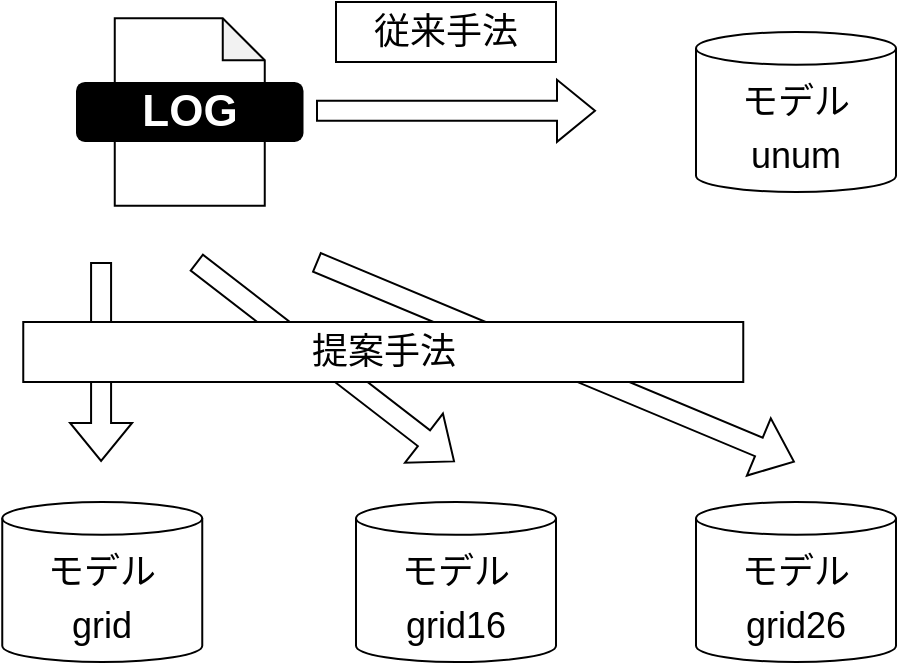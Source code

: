 <mxfile version="20.8.13" type="github">
  <diagram name="ページ1" id="foNejhQpv58raCO9X5WB">
    <mxGraphModel dx="1687" dy="927" grid="1" gridSize="10" guides="1" tooltips="1" connect="1" arrows="1" fold="1" page="1" pageScale="1" pageWidth="827" pageHeight="1169" math="0" shadow="0">
      <root>
        <mxCell id="0" />
        <mxCell id="1" parent="0" />
        <mxCell id="5ekteXIeJURZdxyqF-8k-1" value="" style="shape=note;whiteSpace=wrap;html=1;backgroundOutline=1;darkOpacity=0.05;size=21;" vertex="1" parent="1">
          <mxGeometry x="189.38" y="198.12" width="75" height="93.75" as="geometry" />
        </mxCell>
        <mxCell id="5ekteXIeJURZdxyqF-8k-2" value="&lt;span style=&quot;font-size: 22px;&quot;&gt;LOG&lt;/span&gt;" style="text;html=1;strokeColor=none;fillColor=#000000;align=center;verticalAlign=middle;whiteSpace=wrap;rounded=1;fontColor=#FFFFFF;fontStyle=1;fontSize=22;" vertex="1" parent="1">
          <mxGeometry x="170" y="229.99" width="113.75" height="30" as="geometry" />
        </mxCell>
        <mxCell id="5ekteXIeJURZdxyqF-8k-3" value="&lt;font style=&quot;font-size: 18px;&quot; color=&quot;#000000&quot;&gt;モデル&lt;br&gt;unum&lt;br&gt;&lt;/font&gt;" style="shape=cylinder3;whiteSpace=wrap;html=1;boundedLbl=1;backgroundOutline=1;size=8.179;rounded=1;labelBackgroundColor=none;fontSize=22;fontColor=#FFFFFF;fillColor=#FFFFFF;strokeColor=#000000;" vertex="1" parent="1">
          <mxGeometry x="480" y="205" width="100" height="80" as="geometry" />
        </mxCell>
        <mxCell id="5ekteXIeJURZdxyqF-8k-4" value="&lt;font style=&quot;font-size: 18px;&quot; color=&quot;#000000&quot;&gt;モデル&lt;br&gt;grid&lt;br&gt;&lt;/font&gt;" style="shape=cylinder3;whiteSpace=wrap;html=1;boundedLbl=1;backgroundOutline=1;size=8.179;rounded=1;labelBackgroundColor=none;fontSize=22;fontColor=#FFFFFF;fillColor=#FFFFFF;strokeColor=#000000;" vertex="1" parent="1">
          <mxGeometry x="133.13" y="440" width="100" height="80" as="geometry" />
        </mxCell>
        <mxCell id="5ekteXIeJURZdxyqF-8k-5" value="&lt;font style=&quot;font-size: 18px;&quot; color=&quot;#000000&quot;&gt;モデル&lt;br&gt;grid16&lt;br&gt;&lt;/font&gt;" style="shape=cylinder3;whiteSpace=wrap;html=1;boundedLbl=1;backgroundOutline=1;size=8.179;rounded=1;labelBackgroundColor=none;fontSize=22;fontColor=#FFFFFF;fillColor=#FFFFFF;strokeColor=#000000;" vertex="1" parent="1">
          <mxGeometry x="310" y="440" width="100" height="80" as="geometry" />
        </mxCell>
        <mxCell id="5ekteXIeJURZdxyqF-8k-6" value="&lt;font style=&quot;font-size: 18px;&quot; color=&quot;#000000&quot;&gt;モデル&lt;br&gt;grid26&lt;br&gt;&lt;/font&gt;" style="shape=cylinder3;whiteSpace=wrap;html=1;boundedLbl=1;backgroundOutline=1;size=8.179;rounded=1;labelBackgroundColor=none;fontSize=22;fontColor=#FFFFFF;fillColor=#FFFFFF;strokeColor=#000000;" vertex="1" parent="1">
          <mxGeometry x="480" y="440" width="100" height="80" as="geometry" />
        </mxCell>
        <mxCell id="5ekteXIeJURZdxyqF-8k-8" value="" style="shape=flexArrow;endArrow=classic;html=1;rounded=0;strokeWidth=1;fontSize=18;fontColor=#000000;" edge="1" parent="1">
          <mxGeometry width="50" height="50" relative="1" as="geometry">
            <mxPoint x="290" y="244.41" as="sourcePoint" />
            <mxPoint x="430" y="244.41" as="targetPoint" />
          </mxGeometry>
        </mxCell>
        <mxCell id="5ekteXIeJURZdxyqF-8k-9" value="" style="shape=flexArrow;endArrow=classic;html=1;rounded=0;strokeWidth=1;fontSize=18;fontColor=#000000;" edge="1" parent="1">
          <mxGeometry width="50" height="50" relative="1" as="geometry">
            <mxPoint x="182.54" y="320.0" as="sourcePoint" />
            <mxPoint x="182.54" y="420" as="targetPoint" />
          </mxGeometry>
        </mxCell>
        <mxCell id="5ekteXIeJURZdxyqF-8k-10" value="" style="shape=flexArrow;endArrow=classic;html=1;rounded=0;strokeWidth=1;fontSize=18;fontColor=#000000;" edge="1" parent="1">
          <mxGeometry width="50" height="50" relative="1" as="geometry">
            <mxPoint x="230" y="320" as="sourcePoint" />
            <mxPoint x="359.41" y="420" as="targetPoint" />
          </mxGeometry>
        </mxCell>
        <mxCell id="5ekteXIeJURZdxyqF-8k-11" value="" style="shape=flexArrow;endArrow=classic;html=1;rounded=0;strokeWidth=1;fontSize=18;fontColor=#000000;" edge="1" parent="1">
          <mxGeometry width="50" height="50" relative="1" as="geometry">
            <mxPoint x="290" y="320" as="sourcePoint" />
            <mxPoint x="529.41" y="420" as="targetPoint" />
          </mxGeometry>
        </mxCell>
        <mxCell id="5ekteXIeJURZdxyqF-8k-12" value="従来手法" style="text;html=1;strokeColor=default;fillColor=default;align=center;verticalAlign=middle;whiteSpace=wrap;rounded=0;fontSize=18;fontColor=#000000;" vertex="1" parent="1">
          <mxGeometry x="300" y="190" width="110" height="30" as="geometry" />
        </mxCell>
        <mxCell id="5ekteXIeJURZdxyqF-8k-13" value="提案手法" style="text;html=1;strokeColor=default;fillColor=default;align=center;verticalAlign=middle;whiteSpace=wrap;rounded=0;fontSize=18;fontColor=#000000;" vertex="1" parent="1">
          <mxGeometry x="143.63" y="350" width="360" height="30" as="geometry" />
        </mxCell>
      </root>
    </mxGraphModel>
  </diagram>
</mxfile>
